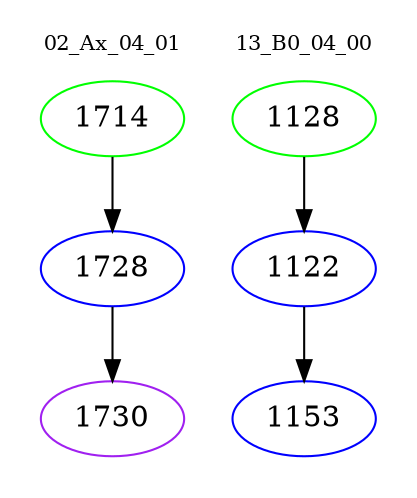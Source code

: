 digraph{
subgraph cluster_0 {
color = white
label = "02_Ax_04_01";
fontsize=10;
T0_1714 [label="1714", color="green"]
T0_1714 -> T0_1728 [color="black"]
T0_1728 [label="1728", color="blue"]
T0_1728 -> T0_1730 [color="black"]
T0_1730 [label="1730", color="purple"]
}
subgraph cluster_1 {
color = white
label = "13_B0_04_00";
fontsize=10;
T1_1128 [label="1128", color="green"]
T1_1128 -> T1_1122 [color="black"]
T1_1122 [label="1122", color="blue"]
T1_1122 -> T1_1153 [color="black"]
T1_1153 [label="1153", color="blue"]
}
}
